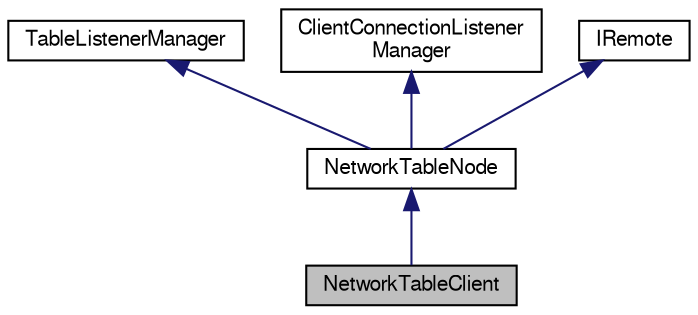 digraph "NetworkTableClient"
{
  bgcolor="transparent";
  edge [fontname="FreeSans",fontsize="10",labelfontname="FreeSans",labelfontsize="10"];
  node [fontname="FreeSans",fontsize="10",shape=record];
  Node1 [label="NetworkTableClient",height=0.2,width=0.4,color="black", fillcolor="grey75", style="filled" fontcolor="black"];
  Node2 -> Node1 [dir="back",color="midnightblue",fontsize="10",style="solid",fontname="FreeSans"];
  Node2 [label="NetworkTableNode",height=0.2,width=0.4,color="black",URL="$class_network_table_node.html"];
  Node3 -> Node2 [dir="back",color="midnightblue",fontsize="10",style="solid",fontname="FreeSans"];
  Node3 [label="TableListenerManager",height=0.2,width=0.4,color="black",URL="$class_table_listener_manager.html"];
  Node4 -> Node2 [dir="back",color="midnightblue",fontsize="10",style="solid",fontname="FreeSans"];
  Node4 [label="ClientConnectionListener\lManager",height=0.2,width=0.4,color="black",URL="$class_client_connection_listener_manager.html"];
  Node5 -> Node2 [dir="back",color="midnightblue",fontsize="10",style="solid",fontname="FreeSans"];
  Node5 [label="IRemote",height=0.2,width=0.4,color="black",URL="$class_i_remote.html"];
}
